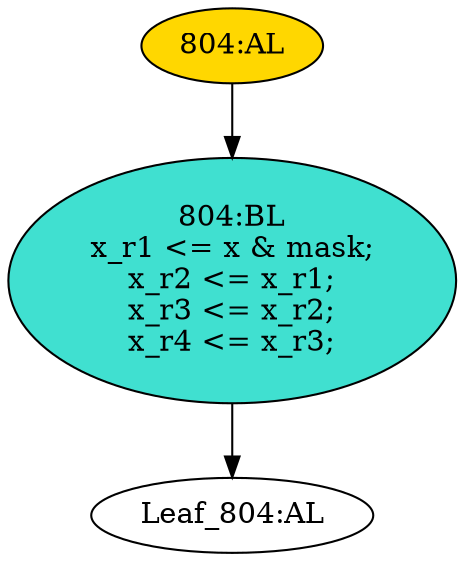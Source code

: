 strict digraph "" {
	node [label="\N"];
	"Leaf_804:AL"	 [def_var="['x_r1', 'x_r3', 'x_r2', 'x_r4']",
		label="Leaf_804:AL"];
	"804:BL"	 [ast="<pyverilog.vparser.ast.Block object at 0x7f407858a110>",
		fillcolor=turquoise,
		label="804:BL
x_r1 <= x & mask;
x_r2 <= x_r1;
x_r3 <= x_r2;
x_r4 <= x_r3;",
		statements="[<pyverilog.vparser.ast.NonblockingSubstitution object at 0x7f4056d88dd0>, <pyverilog.vparser.ast.NonblockingSubstitution object \
at 0x7f4078513e50>, <pyverilog.vparser.ast.NonblockingSubstitution object at 0x7f407838de50>, <pyverilog.vparser.ast.NonblockingSubstitution \
object at 0x7f407838df10>]",
		style=filled,
		typ=Block];
	"804:BL" -> "Leaf_804:AL"	 [cond="[]",
		lineno=None];
	"804:AL"	 [ast="<pyverilog.vparser.ast.Always object at 0x7f407858a150>",
		clk_sens=True,
		fillcolor=gold,
		label="804:AL",
		sens="['clk']",
		statements="[]",
		style=filled,
		typ=Always,
		use_var="['x_r1', 'x', 'x_r3', 'x_r2', 'mask']"];
	"804:AL" -> "804:BL"	 [cond="[]",
		lineno=None];
}
